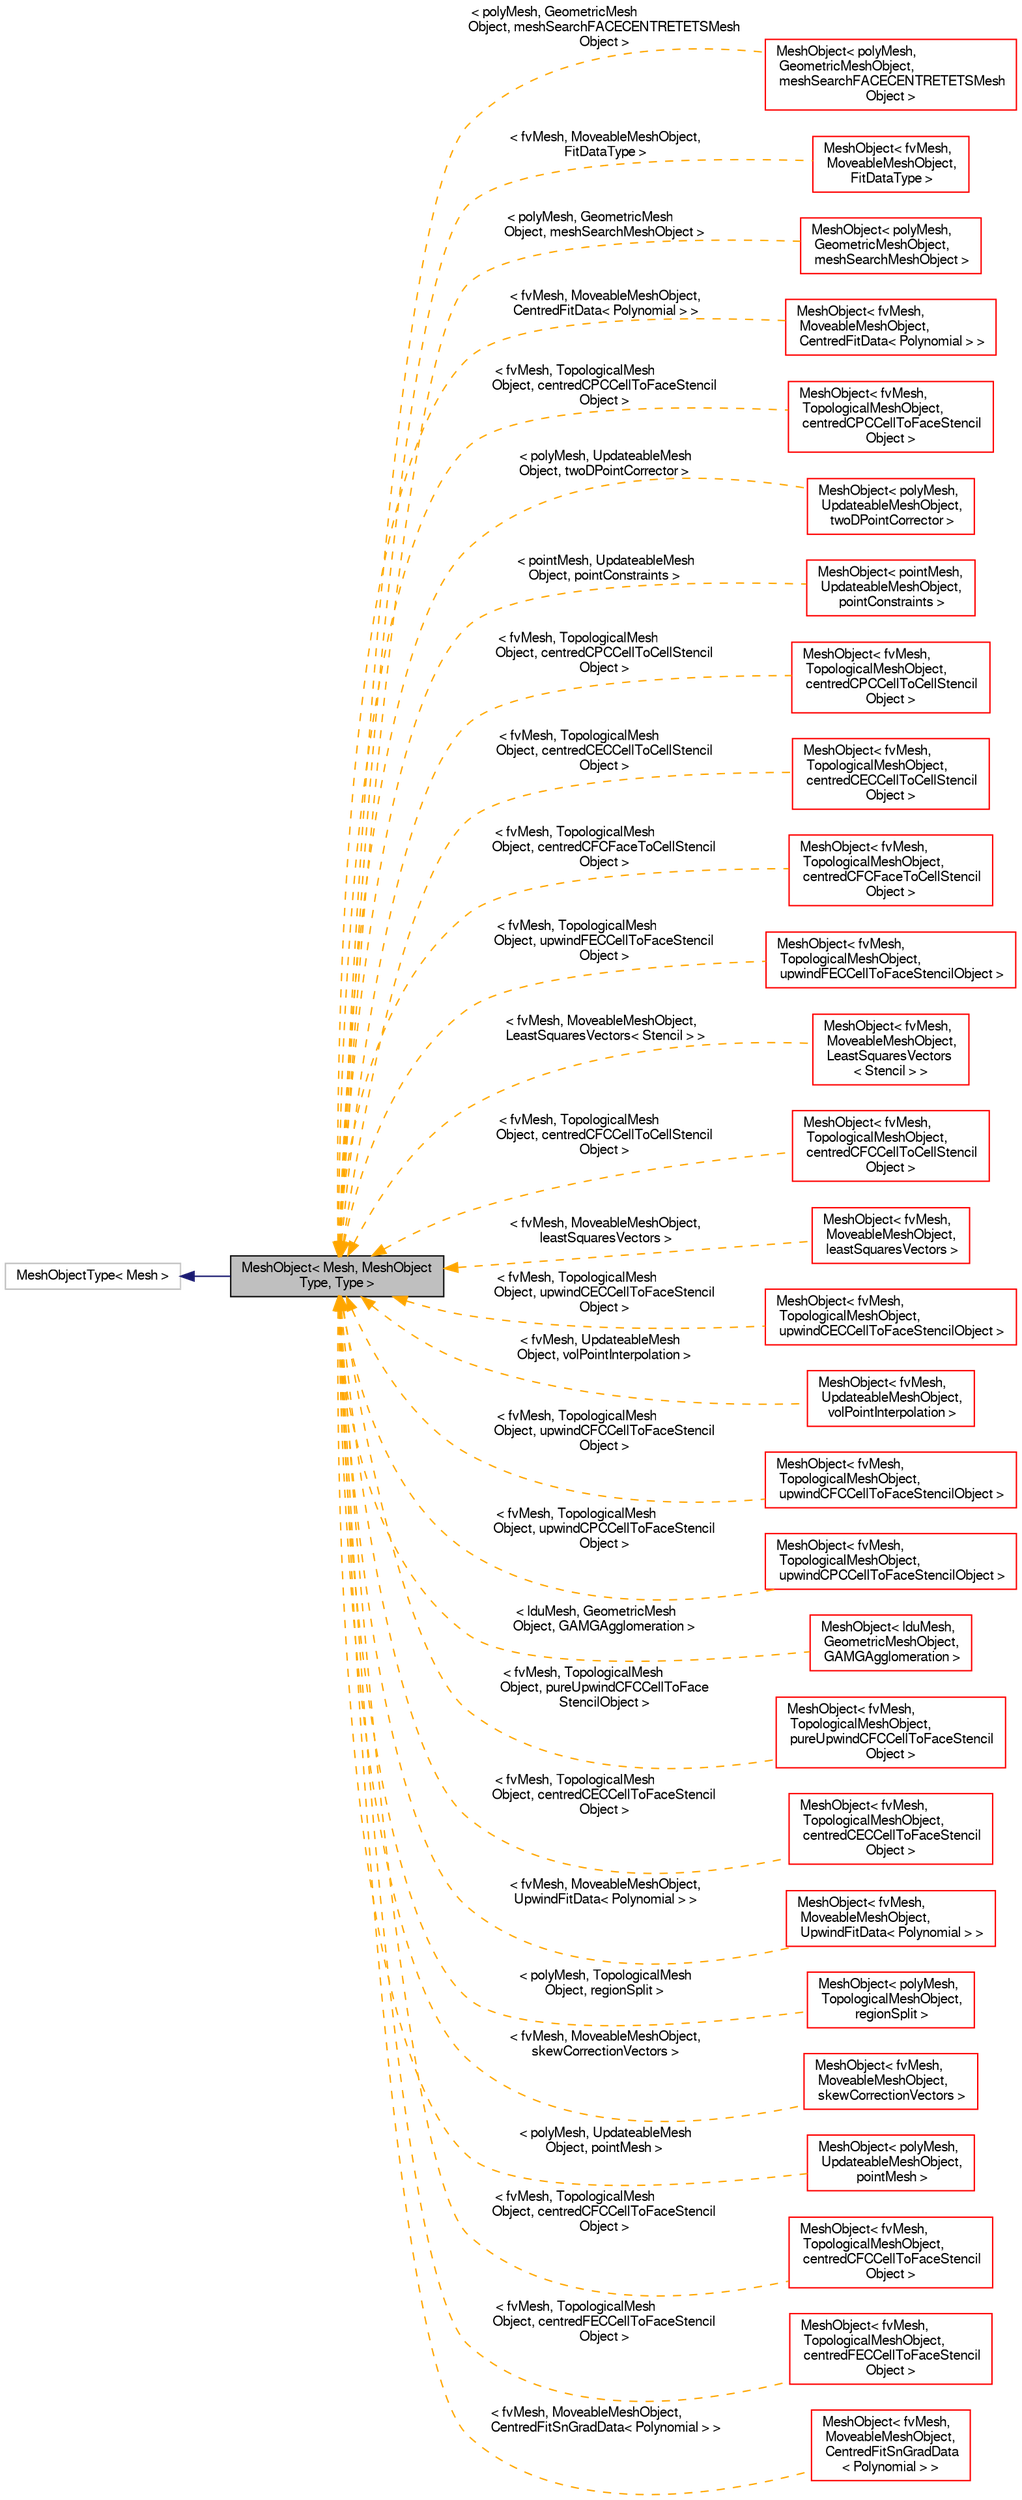 digraph "MeshObject&lt; Mesh, MeshObjectType, Type &gt;"
{
  bgcolor="transparent";
  edge [fontname="FreeSans",fontsize="10",labelfontname="FreeSans",labelfontsize="10"];
  node [fontname="FreeSans",fontsize="10",shape=record];
  rankdir="LR";
  Node0 [label="MeshObject\< Mesh, MeshObject\lType, Type \>",height=0.2,width=0.4,color="black", fillcolor="grey75", style="filled", fontcolor="black"];
  Node1 -> Node0 [dir="back",color="midnightblue",fontsize="10",style="solid",fontname="FreeSans"];
  Node1 [label="MeshObjectType\< Mesh \>",height=0.2,width=0.4,color="grey75"];
  Node0 -> Node2 [dir="back",color="orange",fontsize="10",style="dashed",label=" \< polyMesh, GeometricMesh\lObject, meshSearchFACECENTRETETSMesh\lObject \>" ,fontname="FreeSans"];
  Node2 [label="MeshObject\< polyMesh,\l GeometricMeshObject,\l meshSearchFACECENTRETETSMesh\lObject \>",height=0.2,width=0.4,color="red",URL="$a27138.html"];
  Node0 -> Node4 [dir="back",color="orange",fontsize="10",style="dashed",label=" \< fvMesh, MoveableMeshObject,\l FitDataType \>" ,fontname="FreeSans"];
  Node4 [label="MeshObject\< fvMesh,\l MoveableMeshObject,\l FitDataType \>",height=0.2,width=0.4,color="red",URL="$a27138.html"];
  Node0 -> Node12 [dir="back",color="orange",fontsize="10",style="dashed",label=" \< polyMesh, GeometricMesh\lObject, meshSearchMeshObject \>" ,fontname="FreeSans"];
  Node12 [label="MeshObject\< polyMesh,\l GeometricMeshObject,\l meshSearchMeshObject \>",height=0.2,width=0.4,color="red",URL="$a27138.html"];
  Node0 -> Node14 [dir="back",color="orange",fontsize="10",style="dashed",label=" \< fvMesh, MoveableMeshObject,\l CentredFitData\< Polynomial \> \>" ,fontname="FreeSans"];
  Node14 [label="MeshObject\< fvMesh,\l MoveableMeshObject,\l CentredFitData\< Polynomial \> \>",height=0.2,width=0.4,color="red",URL="$a27138.html"];
  Node0 -> Node15 [dir="back",color="orange",fontsize="10",style="dashed",label=" \< fvMesh, TopologicalMesh\lObject, centredCPCCellToFaceStencil\lObject \>" ,fontname="FreeSans"];
  Node15 [label="MeshObject\< fvMesh,\l TopologicalMeshObject,\l centredCPCCellToFaceStencil\lObject \>",height=0.2,width=0.4,color="red",URL="$a27138.html"];
  Node0 -> Node17 [dir="back",color="orange",fontsize="10",style="dashed",label=" \< polyMesh, UpdateableMesh\lObject, twoDPointCorrector \>" ,fontname="FreeSans"];
  Node17 [label="MeshObject\< polyMesh,\l UpdateableMeshObject,\l twoDPointCorrector \>",height=0.2,width=0.4,color="red",URL="$a27138.html"];
  Node0 -> Node19 [dir="back",color="orange",fontsize="10",style="dashed",label=" \< pointMesh, UpdateableMesh\lObject, pointConstraints \>" ,fontname="FreeSans"];
  Node19 [label="MeshObject\< pointMesh,\l UpdateableMeshObject,\l pointConstraints \>",height=0.2,width=0.4,color="red",URL="$a27138.html"];
  Node0 -> Node21 [dir="back",color="orange",fontsize="10",style="dashed",label=" \< fvMesh, TopologicalMesh\lObject, centredCPCCellToCellStencil\lObject \>" ,fontname="FreeSans"];
  Node21 [label="MeshObject\< fvMesh,\l TopologicalMeshObject,\l centredCPCCellToCellStencil\lObject \>",height=0.2,width=0.4,color="red",URL="$a27138.html"];
  Node0 -> Node23 [dir="back",color="orange",fontsize="10",style="dashed",label=" \< fvMesh, TopologicalMesh\lObject, centredCECCellToCellStencil\lObject \>" ,fontname="FreeSans"];
  Node23 [label="MeshObject\< fvMesh,\l TopologicalMeshObject,\l centredCECCellToCellStencil\lObject \>",height=0.2,width=0.4,color="red",URL="$a27138.html"];
  Node0 -> Node25 [dir="back",color="orange",fontsize="10",style="dashed",label=" \< fvMesh, TopologicalMesh\lObject, centredCFCFaceToCellStencil\lObject \>" ,fontname="FreeSans"];
  Node25 [label="MeshObject\< fvMesh,\l TopologicalMeshObject,\l centredCFCFaceToCellStencil\lObject \>",height=0.2,width=0.4,color="red",URL="$a27138.html"];
  Node0 -> Node27 [dir="back",color="orange",fontsize="10",style="dashed",label=" \< fvMesh, TopologicalMesh\lObject, upwindFECCellToFaceStencil\lObject \>" ,fontname="FreeSans"];
  Node27 [label="MeshObject\< fvMesh,\l TopologicalMeshObject,\l upwindFECCellToFaceStencilObject \>",height=0.2,width=0.4,color="red",URL="$a27138.html"];
  Node0 -> Node29 [dir="back",color="orange",fontsize="10",style="dashed",label=" \< fvMesh, MoveableMeshObject,\l LeastSquaresVectors\< Stencil \> \>" ,fontname="FreeSans"];
  Node29 [label="MeshObject\< fvMesh,\l MoveableMeshObject,\l LeastSquaresVectors\l\< Stencil \> \>",height=0.2,width=0.4,color="red",URL="$a27138.html"];
  Node0 -> Node31 [dir="back",color="orange",fontsize="10",style="dashed",label=" \< fvMesh, TopologicalMesh\lObject, centredCFCCellToCellStencil\lObject \>" ,fontname="FreeSans"];
  Node31 [label="MeshObject\< fvMesh,\l TopologicalMeshObject,\l centredCFCCellToCellStencil\lObject \>",height=0.2,width=0.4,color="red",URL="$a27138.html"];
  Node0 -> Node33 [dir="back",color="orange",fontsize="10",style="dashed",label=" \< fvMesh, MoveableMeshObject,\l leastSquaresVectors \>" ,fontname="FreeSans"];
  Node33 [label="MeshObject\< fvMesh,\l MoveableMeshObject,\l leastSquaresVectors \>",height=0.2,width=0.4,color="red",URL="$a27138.html"];
  Node0 -> Node35 [dir="back",color="orange",fontsize="10",style="dashed",label=" \< fvMesh, TopologicalMesh\lObject, upwindCECCellToFaceStencil\lObject \>" ,fontname="FreeSans"];
  Node35 [label="MeshObject\< fvMesh,\l TopologicalMeshObject,\l upwindCECCellToFaceStencilObject \>",height=0.2,width=0.4,color="red",URL="$a27138.html"];
  Node0 -> Node37 [dir="back",color="orange",fontsize="10",style="dashed",label=" \< fvMesh, UpdateableMesh\lObject, volPointInterpolation \>" ,fontname="FreeSans"];
  Node37 [label="MeshObject\< fvMesh,\l UpdateableMeshObject,\l volPointInterpolation \>",height=0.2,width=0.4,color="red",URL="$a27138.html"];
  Node0 -> Node39 [dir="back",color="orange",fontsize="10",style="dashed",label=" \< fvMesh, TopologicalMesh\lObject, upwindCFCCellToFaceStencil\lObject \>" ,fontname="FreeSans"];
  Node39 [label="MeshObject\< fvMesh,\l TopologicalMeshObject,\l upwindCFCCellToFaceStencilObject \>",height=0.2,width=0.4,color="red",URL="$a27138.html"];
  Node0 -> Node41 [dir="back",color="orange",fontsize="10",style="dashed",label=" \< fvMesh, TopologicalMesh\lObject, upwindCPCCellToFaceStencil\lObject \>" ,fontname="FreeSans"];
  Node41 [label="MeshObject\< fvMesh,\l TopologicalMeshObject,\l upwindCPCCellToFaceStencilObject \>",height=0.2,width=0.4,color="red",URL="$a27138.html"];
  Node0 -> Node43 [dir="back",color="orange",fontsize="10",style="dashed",label=" \< lduMesh, GeometricMesh\lObject, GAMGAgglomeration \>" ,fontname="FreeSans"];
  Node43 [label="MeshObject\< lduMesh,\l GeometricMeshObject,\l GAMGAgglomeration \>",height=0.2,width=0.4,color="red",URL="$a27138.html"];
  Node0 -> Node50 [dir="back",color="orange",fontsize="10",style="dashed",label=" \< fvMesh, TopologicalMesh\lObject, pureUpwindCFCCellToFace\lStencilObject \>" ,fontname="FreeSans"];
  Node50 [label="MeshObject\< fvMesh,\l TopologicalMeshObject,\l pureUpwindCFCCellToFaceStencil\lObject \>",height=0.2,width=0.4,color="red",URL="$a27138.html"];
  Node0 -> Node52 [dir="back",color="orange",fontsize="10",style="dashed",label=" \< fvMesh, TopologicalMesh\lObject, centredCECCellToFaceStencil\lObject \>" ,fontname="FreeSans"];
  Node52 [label="MeshObject\< fvMesh,\l TopologicalMeshObject,\l centredCECCellToFaceStencil\lObject \>",height=0.2,width=0.4,color="red",URL="$a27138.html"];
  Node0 -> Node54 [dir="back",color="orange",fontsize="10",style="dashed",label=" \< fvMesh, MoveableMeshObject,\l UpwindFitData\< Polynomial \> \>" ,fontname="FreeSans"];
  Node54 [label="MeshObject\< fvMesh,\l MoveableMeshObject,\l UpwindFitData\< Polynomial \> \>",height=0.2,width=0.4,color="red",URL="$a27138.html"];
  Node0 -> Node55 [dir="back",color="orange",fontsize="10",style="dashed",label=" \< polyMesh, TopologicalMesh\lObject, regionSplit \>" ,fontname="FreeSans"];
  Node55 [label="MeshObject\< polyMesh,\l TopologicalMeshObject,\l regionSplit \>",height=0.2,width=0.4,color="red",URL="$a27138.html"];
  Node0 -> Node57 [dir="back",color="orange",fontsize="10",style="dashed",label=" \< fvMesh, MoveableMeshObject,\l skewCorrectionVectors \>" ,fontname="FreeSans"];
  Node57 [label="MeshObject\< fvMesh,\l MoveableMeshObject,\l skewCorrectionVectors \>",height=0.2,width=0.4,color="red",URL="$a27138.html"];
  Node0 -> Node59 [dir="back",color="orange",fontsize="10",style="dashed",label=" \< polyMesh, UpdateableMesh\lObject, pointMesh \>" ,fontname="FreeSans"];
  Node59 [label="MeshObject\< polyMesh,\l UpdateableMeshObject,\l pointMesh \>",height=0.2,width=0.4,color="red",URL="$a27138.html"];
  Node0 -> Node61 [dir="back",color="orange",fontsize="10",style="dashed",label=" \< fvMesh, TopologicalMesh\lObject, centredCFCCellToFaceStencil\lObject \>" ,fontname="FreeSans"];
  Node61 [label="MeshObject\< fvMesh,\l TopologicalMeshObject,\l centredCFCCellToFaceStencil\lObject \>",height=0.2,width=0.4,color="red",URL="$a27138.html"];
  Node0 -> Node63 [dir="back",color="orange",fontsize="10",style="dashed",label=" \< fvMesh, TopologicalMesh\lObject, centredFECCellToFaceStencil\lObject \>" ,fontname="FreeSans"];
  Node63 [label="MeshObject\< fvMesh,\l TopologicalMeshObject,\l centredFECCellToFaceStencil\lObject \>",height=0.2,width=0.4,color="red",URL="$a27138.html"];
  Node0 -> Node65 [dir="back",color="orange",fontsize="10",style="dashed",label=" \< fvMesh, MoveableMeshObject,\l CentredFitSnGradData\< Polynomial \> \>" ,fontname="FreeSans"];
  Node65 [label="MeshObject\< fvMesh,\l MoveableMeshObject,\l CentredFitSnGradData\l\< Polynomial \> \>",height=0.2,width=0.4,color="red",URL="$a27138.html"];
}
